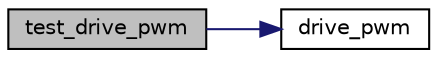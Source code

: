 digraph "test_drive_pwm"
{
 // LATEX_PDF_SIZE
  edge [fontname="Helvetica",fontsize="10",labelfontname="Helvetica",labelfontsize="10"];
  node [fontname="Helvetica",fontsize="10",shape=record];
  rankdir="LR";
  Node1 [label="test_drive_pwm",height=0.2,width=0.4,color="black", fillcolor="grey75", style="filled", fontcolor="black",tooltip=" "];
  Node1 -> Node2 [color="midnightblue",fontsize="10",style="solid",fontname="Helvetica"];
  Node2 [label="drive_pwm",height=0.2,width=0.4,color="black", fillcolor="white", style="filled",URL="$pwm__drive_8c.html#adb600de094cb028b0c7935ca3869911b",tooltip="選択したPWM駆動用ポートで、Dutyを指定してPWM駆動を実施"];
}
